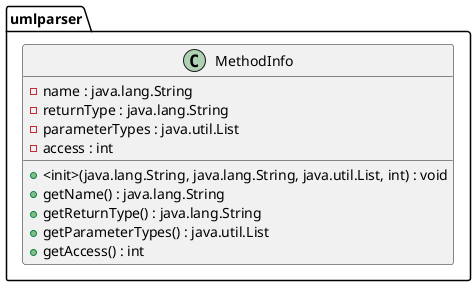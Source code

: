 @startuml
class umlparser.MethodInfo {
  - name : java.lang.String
  - returnType : java.lang.String
  - parameterTypes : java.util.List
  - access : int
  + <init>(java.lang.String, java.lang.String, java.util.List, int) : void
  + getName() : java.lang.String
  + getReturnType() : java.lang.String
  + getParameterTypes() : java.util.List
  + getAccess() : int
}
@enduml
